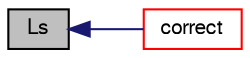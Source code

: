 digraph "Ls"
{
  bgcolor="transparent";
  edge [fontname="FreeSans",fontsize="10",labelfontname="FreeSans",labelfontsize="10"];
  node [fontname="FreeSans",fontsize="10",shape=record];
  rankdir="LR";
  Node691 [label="Ls",height=0.2,width=0.4,color="black", fillcolor="grey75", style="filled", fontcolor="black"];
  Node691 -> Node692 [dir="back",color="midnightblue",fontsize="10",style="solid",fontname="FreeSans"];
  Node692 [label="correct",height=0.2,width=0.4,color="red",URL="$a30774.html#a3ae44b28050c3aa494c1d8e18cf618c1",tooltip="Solve the turbulence equations and correct the turbulence viscosity. "];
}
